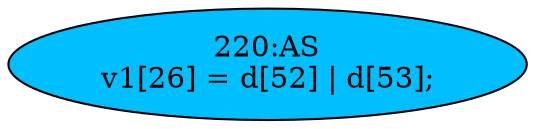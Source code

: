 strict digraph "" {
	node [label="\N"];
	"220:AS"	 [ast="<pyverilog.vparser.ast.Assign object at 0x7f4056d88f10>",
		def_var="['v1']",
		fillcolor=deepskyblue,
		label="220:AS
v1[26] = d[52] | d[53];",
		statements="[]",
		style=filled,
		typ=Assign,
		use_var="['d', 'd']"];
}
